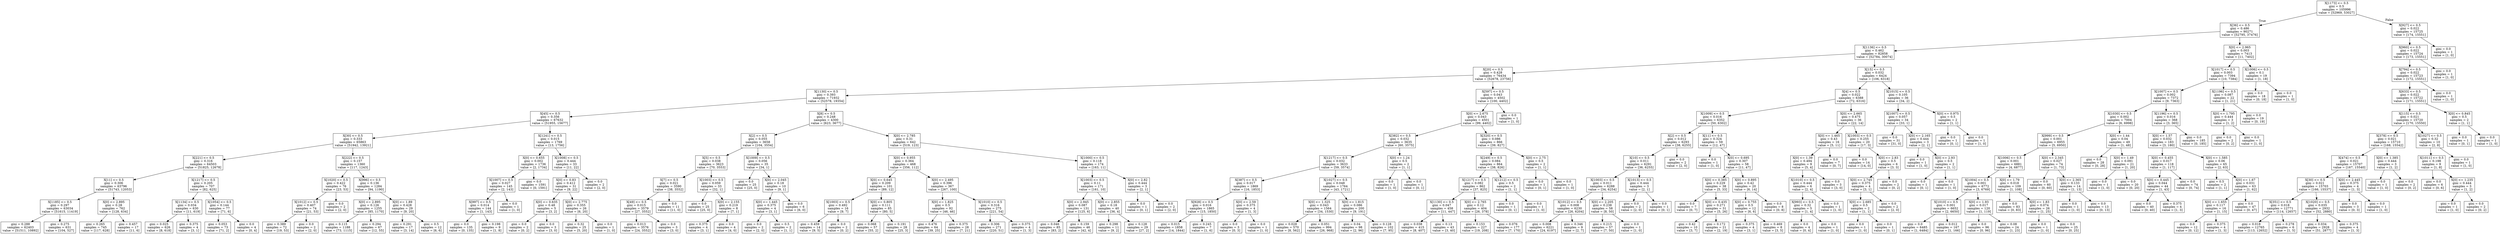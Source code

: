 digraph Tree {
node [shape=box] ;
0 [label="X[1173] <= 0.5\ngini = 0.5\nsamples = 105996\nvalue = [52969, 53027]"] ;
1 [label="X[36] <= 0.5\ngini = 0.486\nsamples = 90271\nvalue = [52795, 37476]"] ;
0 -> 1 [labeldistance=2.5, labelangle=45, headlabel="True"] ;
2 [label="X[1136] <= 0.5\ngini = 0.462\nsamples = 82858\nvalue = [52784, 30074]"] ;
1 -> 2 ;
3 [label="X[20] <= 0.5\ngini = 0.428\nsamples = 76434\nvalue = [52678, 23756]"] ;
2 -> 3 ;
4 [label="X[1130] <= 0.5\ngini = 0.393\nsamples = 71932\nvalue = [52578, 19354]"] ;
3 -> 4 ;
5 [label="X[45] <= 0.5\ngini = 0.356\nsamples = 67632\nvalue = [51955, 15677]"] ;
4 -> 5 ;
6 [label="X[30] <= 0.5\ngini = 0.333\nsamples = 65863\nvalue = [51942, 13921]"] ;
5 -> 6 ;
7 [label="X[221] <= 0.5\ngini = 0.316\nsamples = 64503\nvalue = [51825, 12678]"] ;
6 -> 7 ;
8 [label="X[11] <= 0.5\ngini = 0.306\nsamples = 63796\nvalue = [51743, 12053]"] ;
7 -> 8 ;
9 [label="X[1185] <= 0.5\ngini = 0.297\nsamples = 63034\nvalue = [51615, 11419]"] ;
8 -> 9 ;
10 [label="gini = 0.288\nsamples = 62403\nvalue = [51511, 10892]"] ;
9 -> 10 ;
11 [label="gini = 0.275\nsamples = 631\nvalue = [104, 527]"] ;
9 -> 11 ;
12 [label="X[0] <= 2.895\ngini = 0.28\nsamples = 762\nvalue = [128, 634]"] ;
8 -> 12 ;
13 [label="gini = 0.265\nsamples = 745\nvalue = [117, 628]"] ;
12 -> 13 ;
14 [label="gini = 0.457\nsamples = 17\nvalue = [11, 6]"] ;
12 -> 14 ;
15 [label="X[1217] <= 0.5\ngini = 0.205\nsamples = 707\nvalue = [82, 625]"] ;
7 -> 15 ;
16 [label="X[1134] <= 0.5\ngini = 0.034\nsamples = 630\nvalue = [11, 619]"] ;
15 -> 16 ;
17 [label="gini = 0.025\nsamples = 626\nvalue = [8, 618]"] ;
16 -> 17 ;
18 [label="gini = 0.375\nsamples = 4\nvalue = [3, 1]"] ;
16 -> 18 ;
19 [label="X[1054] <= 0.5\ngini = 0.144\nsamples = 77\nvalue = [71, 6]"] ;
15 -> 19 ;
20 [label="gini = 0.053\nsamples = 73\nvalue = [71, 2]"] ;
19 -> 20 ;
21 [label="gini = 0.0\nsamples = 4\nvalue = [0, 4]"] ;
19 -> 21 ;
22 [label="X[222] <= 0.5\ngini = 0.157\nsamples = 1360\nvalue = [117, 1243]"] ;
6 -> 22 ;
23 [label="X[1020] <= 0.5\ngini = 0.422\nsamples = 76\nvalue = [23, 53]"] ;
22 -> 23 ;
24 [label="X[1012] <= 0.5\ngini = 0.407\nsamples = 74\nvalue = [21, 53]"] ;
23 -> 24 ;
25 [label="gini = 0.389\nsamples = 72\nvalue = [19, 53]"] ;
24 -> 25 ;
26 [label="gini = 0.0\nsamples = 2\nvalue = [2, 0]"] ;
24 -> 26 ;
27 [label="gini = 0.0\nsamples = 2\nvalue = [2, 0]"] ;
23 -> 27 ;
28 [label="X[996] <= 0.5\ngini = 0.136\nsamples = 1284\nvalue = [94, 1190]"] ;
22 -> 28 ;
29 [label="X[0] <= 2.895\ngini = 0.126\nsamples = 1255\nvalue = [85, 1170]"] ;
28 -> 29 ;
30 [label="gini = 0.115\nsamples = 1188\nvalue = [73, 1115]"] ;
29 -> 30 ;
31 [label="gini = 0.294\nsamples = 67\nvalue = [12, 55]"] ;
29 -> 31 ;
32 [label="X[0] <= 1.89\ngini = 0.428\nsamples = 29\nvalue = [9, 20]"] ;
28 -> 32 ;
33 [label="gini = 0.291\nsamples = 17\nvalue = [3, 14]"] ;
32 -> 33 ;
34 [label="gini = 0.5\nsamples = 12\nvalue = [6, 6]"] ;
32 -> 34 ;
35 [label="X[1241] <= 0.5\ngini = 0.015\nsamples = 1769\nvalue = [13, 1756]"] ;
5 -> 35 ;
36 [label="X[0] <= 0.655\ngini = 0.002\nsamples = 1736\nvalue = [2, 1734]"] ;
35 -> 36 ;
37 [label="X[1007] <= 0.5\ngini = 0.027\nsamples = 145\nvalue = [2, 143]"] ;
36 -> 37 ;
38 [label="X[997] <= 0.5\ngini = 0.014\nsamples = 144\nvalue = [1, 143]"] ;
37 -> 38 ;
39 [label="gini = 0.0\nsamples = 135\nvalue = [0, 135]"] ;
38 -> 39 ;
40 [label="gini = 0.198\nsamples = 9\nvalue = [1, 8]"] ;
38 -> 40 ;
41 [label="gini = 0.0\nsamples = 1\nvalue = [1, 0]"] ;
37 -> 41 ;
42 [label="gini = 0.0\nsamples = 1591\nvalue = [0, 1591]"] ;
36 -> 42 ;
43 [label="X[1008] <= 0.5\ngini = 0.444\nsamples = 33\nvalue = [11, 22]"] ;
35 -> 43 ;
44 [label="X[0] <= 0.83\ngini = 0.412\nsamples = 31\nvalue = [9, 22]"] ;
43 -> 44 ;
45 [label="X[0] <= 0.635\ngini = 0.48\nsamples = 5\nvalue = [3, 2]"] ;
44 -> 45 ;
46 [label="gini = 0.0\nsamples = 2\nvalue = [0, 2]"] ;
45 -> 46 ;
47 [label="gini = 0.0\nsamples = 3\nvalue = [3, 0]"] ;
45 -> 47 ;
48 [label="X[0] <= 2.775\ngini = 0.355\nsamples = 26\nvalue = [6, 20]"] ;
44 -> 48 ;
49 [label="gini = 0.32\nsamples = 25\nvalue = [5, 20]"] ;
48 -> 49 ;
50 [label="gini = 0.0\nsamples = 1\nvalue = [1, 0]"] ;
48 -> 50 ;
51 [label="gini = 0.0\nsamples = 2\nvalue = [2, 0]"] ;
43 -> 51 ;
52 [label="X[8] <= 0.5\ngini = 0.248\nsamples = 4300\nvalue = [623, 3677]"] ;
4 -> 52 ;
53 [label="X[2] <= 0.5\ngini = 0.055\nsamples = 3658\nvalue = [104, 3554]"] ;
52 -> 53 ;
54 [label="X[5] <= 0.5\ngini = 0.038\nsamples = 3623\nvalue = [70, 3553]"] ;
53 -> 54 ;
55 [label="X[7] <= 0.5\ngini = 0.021\nsamples = 3590\nvalue = [38, 3552]"] ;
54 -> 55 ;
56 [label="X[49] <= 0.5\ngini = 0.015\nsamples = 3579\nvalue = [27, 3552]"] ;
55 -> 56 ;
57 [label="gini = 0.013\nsamples = 3576\nvalue = [24, 3552]"] ;
56 -> 57 ;
58 [label="gini = 0.0\nsamples = 3\nvalue = [3, 0]"] ;
56 -> 58 ;
59 [label="gini = 0.0\nsamples = 11\nvalue = [11, 0]"] ;
55 -> 59 ;
60 [label="X[1003] <= 0.5\ngini = 0.059\nsamples = 33\nvalue = [32, 1]"] ;
54 -> 60 ;
61 [label="gini = 0.0\nsamples = 25\nvalue = [25, 0]"] ;
60 -> 61 ;
62 [label="X[0] <= 2.155\ngini = 0.219\nsamples = 8\nvalue = [7, 1]"] ;
60 -> 62 ;
63 [label="gini = 0.375\nsamples = 4\nvalue = [3, 1]"] ;
62 -> 63 ;
64 [label="gini = 0.0\nsamples = 4\nvalue = [4, 0]"] ;
62 -> 64 ;
65 [label="X[1009] <= 0.5\ngini = 0.056\nsamples = 35\nvalue = [34, 1]"] ;
53 -> 65 ;
66 [label="gini = 0.0\nsamples = 25\nvalue = [25, 0]"] ;
65 -> 66 ;
67 [label="X[0] <= 2.045\ngini = 0.18\nsamples = 10\nvalue = [9, 1]"] ;
65 -> 67 ;
68 [label="X[0] <= 1.445\ngini = 0.375\nsamples = 4\nvalue = [3, 1]"] ;
67 -> 68 ;
69 [label="gini = 0.0\nsamples = 2\nvalue = [2, 0]"] ;
68 -> 69 ;
70 [label="gini = 0.5\nsamples = 2\nvalue = [1, 1]"] ;
68 -> 70 ;
71 [label="gini = 0.0\nsamples = 6\nvalue = [6, 0]"] ;
67 -> 71 ;
72 [label="X[0] <= 2.785\ngini = 0.31\nsamples = 642\nvalue = [519, 123]"] ;
52 -> 72 ;
73 [label="X[0] <= 0.955\ngini = 0.364\nsamples = 468\nvalue = [356, 112]"] ;
72 -> 73 ;
74 [label="X[0] <= 0.645\ngini = 0.209\nsamples = 101\nvalue = [89, 12]"] ;
73 -> 74 ;
75 [label="X[1003] <= 0.5\ngini = 0.492\nsamples = 16\nvalue = [9, 7]"] ;
74 -> 75 ;
76 [label="gini = 0.459\nsamples = 14\nvalue = [9, 5]"] ;
75 -> 76 ;
77 [label="gini = 0.0\nsamples = 2\nvalue = [0, 2]"] ;
75 -> 77 ;
78 [label="X[0] <= 0.805\ngini = 0.111\nsamples = 85\nvalue = [80, 5]"] ;
74 -> 78 ;
79 [label="gini = 0.068\nsamples = 57\nvalue = [55, 2]"] ;
78 -> 79 ;
80 [label="gini = 0.191\nsamples = 28\nvalue = [25, 3]"] ;
78 -> 80 ;
81 [label="X[0] <= 2.495\ngini = 0.396\nsamples = 367\nvalue = [267, 100]"] ;
73 -> 81 ;
82 [label="X[0] <= 1.825\ngini = 0.5\nsamples = 92\nvalue = [46, 46]"] ;
81 -> 82 ;
83 [label="gini = 0.476\nsamples = 64\nvalue = [39, 25]"] ;
82 -> 83 ;
84 [label="gini = 0.375\nsamples = 28\nvalue = [7, 21]"] ;
82 -> 84 ;
85 [label="X[1010] <= 0.5\ngini = 0.316\nsamples = 275\nvalue = [221, 54]"] ;
81 -> 85 ;
86 [label="gini = 0.306\nsamples = 271\nvalue = [220, 51]"] ;
85 -> 86 ;
87 [label="gini = 0.375\nsamples = 4\nvalue = [1, 3]"] ;
85 -> 87 ;
88 [label="X[1000] <= 0.5\ngini = 0.118\nsamples = 174\nvalue = [163, 11]"] ;
72 -> 88 ;
89 [label="X[1003] <= 0.5\ngini = 0.11\nsamples = 171\nvalue = [161, 10]"] ;
88 -> 89 ;
90 [label="X[0] <= 2.945\ngini = 0.087\nsamples = 131\nvalue = [125, 6]"] ;
89 -> 90 ;
91 [label="gini = 0.046\nsamples = 85\nvalue = [83, 2]"] ;
90 -> 91 ;
92 [label="gini = 0.159\nsamples = 46\nvalue = [42, 4]"] ;
90 -> 92 ;
93 [label="X[0] <= 2.855\ngini = 0.18\nsamples = 40\nvalue = [36, 4]"] ;
89 -> 93 ;
94 [label="gini = 0.298\nsamples = 11\nvalue = [9, 2]"] ;
93 -> 94 ;
95 [label="gini = 0.128\nsamples = 29\nvalue = [27, 2]"] ;
93 -> 95 ;
96 [label="X[0] <= 2.82\ngini = 0.444\nsamples = 3\nvalue = [2, 1]"] ;
88 -> 96 ;
97 [label="gini = 0.0\nsamples = 1\nvalue = [0, 1]"] ;
96 -> 97 ;
98 [label="gini = 0.0\nsamples = 2\nvalue = [2, 0]"] ;
96 -> 98 ;
99 [label="X[597] <= 0.5\ngini = 0.043\nsamples = 4502\nvalue = [100, 4402]"] ;
3 -> 99 ;
100 [label="X[0] <= 2.675\ngini = 0.043\nsamples = 4501\nvalue = [99, 4402]"] ;
99 -> 100 ;
101 [label="X[382] <= 0.5\ngini = 0.032\nsamples = 3635\nvalue = [60, 3575]"] ;
100 -> 101 ;
102 [label="X[1217] <= 0.5\ngini = 0.032\nsamples = 3633\nvalue = [59, 3574]"] ;
101 -> 102 ;
103 [label="X[387] <= 0.5\ngini = 0.017\nsamples = 1869\nvalue = [16, 1853]"] ;
102 -> 103 ;
104 [label="X[928] <= 0.5\ngini = 0.016\nsamples = 1865\nvalue = [15, 1850]"] ;
103 -> 104 ;
105 [label="gini = 0.015\nsamples = 1858\nvalue = [14, 1844]"] ;
104 -> 105 ;
106 [label="gini = 0.245\nsamples = 7\nvalue = [1, 6]"] ;
104 -> 106 ;
107 [label="X[0] <= 2.59\ngini = 0.375\nsamples = 4\nvalue = [1, 3]"] ;
103 -> 107 ;
108 [label="gini = 0.0\nsamples = 3\nvalue = [0, 3]"] ;
107 -> 108 ;
109 [label="gini = 0.0\nsamples = 1\nvalue = [1, 0]"] ;
107 -> 109 ;
110 [label="X[1027] <= 0.5\ngini = 0.048\nsamples = 1764\nvalue = [43, 1721]"] ;
102 -> 110 ;
111 [label="X[0] <= 1.325\ngini = 0.043\nsamples = 1564\nvalue = [34, 1530]"] ;
110 -> 111 ;
112 [label="gini = 0.028\nsamples = 570\nvalue = [8, 562]"] ;
111 -> 112 ;
113 [label="gini = 0.051\nsamples = 994\nvalue = [26, 968]"] ;
111 -> 113 ;
114 [label="X[0] <= 1.815\ngini = 0.086\nsamples = 200\nvalue = [9, 191]"] ;
110 -> 114 ;
115 [label="gini = 0.04\nsamples = 98\nvalue = [2, 96]"] ;
114 -> 115 ;
116 [label="gini = 0.128\nsamples = 102\nvalue = [7, 95]"] ;
114 -> 116 ;
117 [label="X[0] <= 1.24\ngini = 0.5\nsamples = 2\nvalue = [1, 1]"] ;
101 -> 117 ;
118 [label="gini = 0.0\nsamples = 1\nvalue = [1, 0]"] ;
117 -> 118 ;
119 [label="gini = 0.0\nsamples = 1\nvalue = [0, 1]"] ;
117 -> 119 ;
120 [label="X[320] <= 0.5\ngini = 0.086\nsamples = 866\nvalue = [39, 827]"] ;
100 -> 120 ;
121 [label="X[249] <= 0.5\ngini = 0.084\nsamples = 864\nvalue = [38, 826]"] ;
120 -> 121 ;
122 [label="X[1217] <= 0.5\ngini = 0.082\nsamples = 862\nvalue = [37, 825]"] ;
121 -> 122 ;
123 [label="X[1130] <= 0.5\ngini = 0.047\nsamples = 458\nvalue = [11, 447]"] ;
122 -> 123 ;
124 [label="gini = 0.038\nsamples = 415\nvalue = [8, 407]"] ;
123 -> 124 ;
125 [label="gini = 0.13\nsamples = 43\nvalue = [3, 40]"] ;
123 -> 125 ;
126 [label="X[0] <= 2.765\ngini = 0.12\nsamples = 404\nvalue = [26, 378]"] ;
122 -> 126 ;
127 [label="gini = 0.153\nsamples = 227\nvalue = [19, 208]"] ;
126 -> 127 ;
128 [label="gini = 0.076\nsamples = 177\nvalue = [7, 170]"] ;
126 -> 128 ;
129 [label="X[1212] <= 0.5\ngini = 0.5\nsamples = 2\nvalue = [1, 1]"] ;
121 -> 129 ;
130 [label="gini = 0.0\nsamples = 1\nvalue = [0, 1]"] ;
129 -> 130 ;
131 [label="gini = 0.0\nsamples = 1\nvalue = [1, 0]"] ;
129 -> 131 ;
132 [label="X[0] <= 2.75\ngini = 0.5\nsamples = 2\nvalue = [1, 1]"] ;
120 -> 132 ;
133 [label="gini = 0.0\nsamples = 1\nvalue = [0, 1]"] ;
132 -> 133 ;
134 [label="gini = 0.0\nsamples = 1\nvalue = [1, 0]"] ;
132 -> 134 ;
135 [label="gini = 0.0\nsamples = 1\nvalue = [1, 0]"] ;
99 -> 135 ;
136 [label="X[15] <= 0.5\ngini = 0.032\nsamples = 6424\nvalue = [106, 6318]"] ;
2 -> 136 ;
137 [label="X[4] <= 0.5\ngini = 0.022\nsamples = 6388\nvalue = [72, 6316]"] ;
136 -> 137 ;
138 [label="X[1009] <= 0.5\ngini = 0.016\nsamples = 6352\nvalue = [50, 6302]"] ;
137 -> 138 ;
139 [label="X[2] <= 0.5\ngini = 0.012\nsamples = 6293\nvalue = [38, 6255]"] ;
138 -> 139 ;
140 [label="X[10] <= 0.5\ngini = 0.011\nsamples = 6291\nvalue = [36, 6255]"] ;
139 -> 140 ;
141 [label="X[1003] <= 0.5\ngini = 0.011\nsamples = 6288\nvalue = [34, 6254]"] ;
140 -> 141 ;
142 [label="X[1012] <= 0.5\ngini = 0.008\nsamples = 6230\nvalue = [26, 6204]"] ;
141 -> 142 ;
143 [label="gini = 0.008\nsamples = 6221\nvalue = [24, 6197]"] ;
142 -> 143 ;
144 [label="gini = 0.346\nsamples = 9\nvalue = [2, 7]"] ;
142 -> 144 ;
145 [label="X[0] <= 2.205\ngini = 0.238\nsamples = 58\nvalue = [8, 50]"] ;
141 -> 145 ;
146 [label="gini = 0.215\nsamples = 57\nvalue = [7, 50]"] ;
145 -> 146 ;
147 [label="gini = 0.0\nsamples = 1\nvalue = [1, 0]"] ;
145 -> 147 ;
148 [label="X[1013] <= 0.5\ngini = 0.444\nsamples = 3\nvalue = [2, 1]"] ;
140 -> 148 ;
149 [label="gini = 0.0\nsamples = 2\nvalue = [2, 0]"] ;
148 -> 149 ;
150 [label="gini = 0.0\nsamples = 1\nvalue = [0, 1]"] ;
148 -> 150 ;
151 [label="gini = 0.0\nsamples = 2\nvalue = [2, 0]"] ;
139 -> 151 ;
152 [label="X[11] <= 0.5\ngini = 0.324\nsamples = 59\nvalue = [12, 47]"] ;
138 -> 152 ;
153 [label="gini = 0.0\nsamples = 1\nvalue = [1, 0]"] ;
152 -> 153 ;
154 [label="X[0] <= 0.695\ngini = 0.307\nsamples = 58\nvalue = [11, 47]"] ;
152 -> 154 ;
155 [label="X[0] <= 0.385\ngini = 0.229\nsamples = 38\nvalue = [5, 33]"] ;
154 -> 155 ;
156 [label="gini = 0.0\nsamples = 7\nvalue = [0, 7]"] ;
155 -> 156 ;
157 [label="X[0] <= 0.435\ngini = 0.271\nsamples = 31\nvalue = [5, 26]"] ;
155 -> 157 ;
158 [label="gini = 0.42\nsamples = 10\nvalue = [3, 7]"] ;
157 -> 158 ;
159 [label="gini = 0.172\nsamples = 21\nvalue = [2, 19]"] ;
157 -> 159 ;
160 [label="X[0] <= 0.895\ngini = 0.42\nsamples = 20\nvalue = [6, 14]"] ;
154 -> 160 ;
161 [label="X[0] <= 0.755\ngini = 0.5\nsamples = 12\nvalue = [6, 6]"] ;
160 -> 161 ;
162 [label="gini = 0.375\nsamples = 4\nvalue = [3, 1]"] ;
161 -> 162 ;
163 [label="gini = 0.469\nsamples = 8\nvalue = [3, 5]"] ;
161 -> 163 ;
164 [label="gini = 0.0\nsamples = 8\nvalue = [0, 8]"] ;
160 -> 164 ;
165 [label="X[0] <= 2.665\ngini = 0.475\nsamples = 36\nvalue = [22, 14]"] ;
137 -> 165 ;
166 [label="X[0] <= 1.465\ngini = 0.43\nsamples = 16\nvalue = [5, 11]"] ;
165 -> 166 ;
167 [label="X[0] <= 1.39\ngini = 0.494\nsamples = 9\nvalue = [5, 4]"] ;
166 -> 167 ;
168 [label="X[1010] <= 0.5\ngini = 0.444\nsamples = 6\nvalue = [2, 4]"] ;
167 -> 168 ;
169 [label="X[993] <= 0.5\ngini = 0.32\nsamples = 5\nvalue = [1, 4]"] ;
168 -> 169 ;
170 [label="gini = 0.0\nsamples = 4\nvalue = [0, 4]"] ;
169 -> 170 ;
171 [label="gini = 0.0\nsamples = 1\nvalue = [1, 0]"] ;
169 -> 171 ;
172 [label="gini = 0.0\nsamples = 1\nvalue = [1, 0]"] ;
168 -> 172 ;
173 [label="gini = 0.0\nsamples = 3\nvalue = [3, 0]"] ;
167 -> 173 ;
174 [label="gini = 0.0\nsamples = 7\nvalue = [0, 7]"] ;
166 -> 174 ;
175 [label="X[1003] <= 0.5\ngini = 0.255\nsamples = 20\nvalue = [17, 3]"] ;
165 -> 175 ;
176 [label="gini = 0.0\nsamples = 14\nvalue = [14, 0]"] ;
175 -> 176 ;
177 [label="X[0] <= 2.83\ngini = 0.5\nsamples = 6\nvalue = [3, 3]"] ;
175 -> 177 ;
178 [label="X[0] <= 2.745\ngini = 0.375\nsamples = 4\nvalue = [3, 1]"] ;
177 -> 178 ;
179 [label="X[0] <= 2.685\ngini = 0.5\nsamples = 2\nvalue = [1, 1]"] ;
178 -> 179 ;
180 [label="gini = 0.0\nsamples = 1\nvalue = [1, 0]"] ;
179 -> 180 ;
181 [label="gini = 0.0\nsamples = 1\nvalue = [0, 1]"] ;
179 -> 181 ;
182 [label="gini = 0.0\nsamples = 2\nvalue = [2, 0]"] ;
178 -> 182 ;
183 [label="gini = 0.0\nsamples = 2\nvalue = [0, 2]"] ;
177 -> 183 ;
184 [label="X[1015] <= 0.5\ngini = 0.105\nsamples = 36\nvalue = [34, 2]"] ;
136 -> 184 ;
185 [label="X[1007] <= 0.5\ngini = 0.057\nsamples = 34\nvalue = [33, 1]"] ;
184 -> 185 ;
186 [label="gini = 0.0\nsamples = 31\nvalue = [31, 0]"] ;
185 -> 186 ;
187 [label="X[0] <= 2.165\ngini = 0.444\nsamples = 3\nvalue = [2, 1]"] ;
185 -> 187 ;
188 [label="gini = 0.0\nsamples = 1\nvalue = [1, 0]"] ;
187 -> 188 ;
189 [label="X[0] <= 2.93\ngini = 0.5\nsamples = 2\nvalue = [1, 1]"] ;
187 -> 189 ;
190 [label="gini = 0.0\nsamples = 1\nvalue = [0, 1]"] ;
189 -> 190 ;
191 [label="gini = 0.0\nsamples = 1\nvalue = [1, 0]"] ;
189 -> 191 ;
192 [label="X[0] <= 0.975\ngini = 0.5\nsamples = 2\nvalue = [1, 1]"] ;
184 -> 192 ;
193 [label="gini = 0.0\nsamples = 1\nvalue = [0, 1]"] ;
192 -> 193 ;
194 [label="gini = 0.0\nsamples = 1\nvalue = [1, 0]"] ;
192 -> 194 ;
195 [label="X[0] <= 2.965\ngini = 0.003\nsamples = 7413\nvalue = [11, 7402]"] ;
1 -> 195 ;
196 [label="X[1017] <= 0.5\ngini = 0.003\nsamples = 7394\nvalue = [10, 7384]"] ;
195 -> 196 ;
197 [label="X[1007] <= 0.5\ngini = 0.002\nsamples = 7372\nvalue = [9, 7363]"] ;
196 -> 197 ;
198 [label="X[1030] <= 0.5\ngini = 0.002\nsamples = 7004\nvalue = [6, 6998]"] ;
197 -> 198 ;
199 [label="X[999] <= 0.5\ngini = 0.001\nsamples = 6955\nvalue = [5, 6950]"] ;
198 -> 199 ;
200 [label="X[1006] <= 0.5\ngini = 0.001\nsamples = 6881\nvalue = [4, 6877]"] ;
199 -> 200 ;
201 [label="X[1004] <= 0.5\ngini = 0.001\nsamples = 6772\nvalue = [3, 6769]"] ;
200 -> 201 ;
202 [label="X[1010] <= 0.5\ngini = 0.001\nsamples = 6652\nvalue = [2, 6650]"] ;
201 -> 202 ;
203 [label="gini = 0.0\nsamples = 6485\nvalue = [1, 6484]"] ;
202 -> 203 ;
204 [label="gini = 0.012\nsamples = 167\nvalue = [1, 166]"] ;
202 -> 204 ;
205 [label="X[0] <= 1.93\ngini = 0.017\nsamples = 120\nvalue = [1, 119]"] ;
201 -> 205 ;
206 [label="gini = 0.0\nsamples = 96\nvalue = [0, 96]"] ;
205 -> 206 ;
207 [label="gini = 0.08\nsamples = 24\nvalue = [1, 23]"] ;
205 -> 207 ;
208 [label="X[0] <= 1.79\ngini = 0.018\nsamples = 109\nvalue = [1, 108]"] ;
200 -> 208 ;
209 [label="gini = 0.0\nsamples = 83\nvalue = [0, 83]"] ;
208 -> 209 ;
210 [label="X[0] <= 1.83\ngini = 0.074\nsamples = 26\nvalue = [1, 25]"] ;
208 -> 210 ;
211 [label="gini = 0.0\nsamples = 1\nvalue = [1, 0]"] ;
210 -> 211 ;
212 [label="gini = 0.0\nsamples = 25\nvalue = [0, 25]"] ;
210 -> 212 ;
213 [label="X[0] <= 2.345\ngini = 0.027\nsamples = 74\nvalue = [1, 73]"] ;
199 -> 213 ;
214 [label="gini = 0.0\nsamples = 60\nvalue = [0, 60]"] ;
213 -> 214 ;
215 [label="X[0] <= 2.365\ngini = 0.133\nsamples = 14\nvalue = [1, 13]"] ;
213 -> 215 ;
216 [label="gini = 0.0\nsamples = 1\nvalue = [1, 0]"] ;
215 -> 216 ;
217 [label="gini = 0.0\nsamples = 13\nvalue = [0, 13]"] ;
215 -> 217 ;
218 [label="X[0] <= 1.44\ngini = 0.04\nsamples = 49\nvalue = [1, 48]"] ;
198 -> 218 ;
219 [label="gini = 0.0\nsamples = 28\nvalue = [0, 28]"] ;
218 -> 219 ;
220 [label="X[0] <= 1.49\ngini = 0.091\nsamples = 21\nvalue = [1, 20]"] ;
218 -> 220 ;
221 [label="gini = 0.0\nsamples = 1\nvalue = [1, 0]"] ;
220 -> 221 ;
222 [label="gini = 0.0\nsamples = 20\nvalue = [0, 20]"] ;
220 -> 222 ;
223 [label="X[1196] <= 0.5\ngini = 0.016\nsamples = 368\nvalue = [3, 365]"] ;
197 -> 223 ;
224 [label="X[0] <= 1.57\ngini = 0.032\nsamples = 183\nvalue = [3, 180]"] ;
223 -> 224 ;
225 [label="X[0] <= 0.455\ngini = 0.017\nsamples = 118\nvalue = [1, 117]"] ;
224 -> 225 ;
226 [label="X[0] <= 0.445\ngini = 0.044\nsamples = 44\nvalue = [1, 43]"] ;
225 -> 226 ;
227 [label="gini = 0.0\nsamples = 40\nvalue = [0, 40]"] ;
226 -> 227 ;
228 [label="gini = 0.375\nsamples = 4\nvalue = [1, 3]"] ;
226 -> 228 ;
229 [label="gini = 0.0\nsamples = 74\nvalue = [0, 74]"] ;
225 -> 229 ;
230 [label="X[0] <= 1.585\ngini = 0.06\nsamples = 65\nvalue = [2, 63]"] ;
224 -> 230 ;
231 [label="gini = 0.5\nsamples = 2\nvalue = [1, 1]"] ;
230 -> 231 ;
232 [label="X[0] <= 1.67\ngini = 0.031\nsamples = 63\nvalue = [1, 62]"] ;
230 -> 232 ;
233 [label="X[0] <= 1.655\ngini = 0.117\nsamples = 16\nvalue = [1, 15]"] ;
232 -> 233 ;
234 [label="gini = 0.0\nsamples = 12\nvalue = [0, 12]"] ;
233 -> 234 ;
235 [label="gini = 0.375\nsamples = 4\nvalue = [1, 3]"] ;
233 -> 235 ;
236 [label="gini = 0.0\nsamples = 47\nvalue = [0, 47]"] ;
232 -> 236 ;
237 [label="gini = 0.0\nsamples = 185\nvalue = [0, 185]"] ;
223 -> 237 ;
238 [label="X[1196] <= 0.5\ngini = 0.087\nsamples = 22\nvalue = [1, 21]"] ;
196 -> 238 ;
239 [label="X[0] <= 1.795\ngini = 0.444\nsamples = 3\nvalue = [1, 2]"] ;
238 -> 239 ;
240 [label="gini = 0.0\nsamples = 2\nvalue = [0, 2]"] ;
239 -> 240 ;
241 [label="gini = 0.0\nsamples = 1\nvalue = [1, 0]"] ;
239 -> 241 ;
242 [label="gini = 0.0\nsamples = 19\nvalue = [0, 19]"] ;
238 -> 242 ;
243 [label="X[1006] <= 0.5\ngini = 0.1\nsamples = 19\nvalue = [1, 18]"] ;
195 -> 243 ;
244 [label="gini = 0.0\nsamples = 18\nvalue = [0, 18]"] ;
243 -> 244 ;
245 [label="gini = 0.0\nsamples = 1\nvalue = [1, 0]"] ;
243 -> 245 ;
246 [label="X[927] <= 0.5\ngini = 0.022\nsamples = 15725\nvalue = [174, 15551]"] ;
0 -> 246 [labeldistance=2.5, labelangle=-45, headlabel="False"] ;
247 [label="X[960] <= 0.5\ngini = 0.022\nsamples = 15724\nvalue = [173, 15551]"] ;
246 -> 247 ;
248 [label="X[794] <= 0.5\ngini = 0.022\nsamples = 15723\nvalue = [172, 15551]"] ;
247 -> 248 ;
249 [label="X[633] <= 0.5\ngini = 0.022\nsamples = 15722\nvalue = [171, 15551]"] ;
248 -> 249 ;
250 [label="X[115] <= 0.5\ngini = 0.021\nsamples = 15720\nvalue = [170, 15550]"] ;
249 -> 250 ;
251 [label="X[378] <= 0.5\ngini = 0.021\nsamples = 15710\nvalue = [168, 15542]"] ;
250 -> 251 ;
252 [label="X[474] <= 0.5\ngini = 0.021\nsamples = 15707\nvalue = [167, 15540]"] ;
251 -> 252 ;
253 [label="X[30] <= 0.5\ngini = 0.021\nsamples = 15703\nvalue = [166, 15537]"] ;
252 -> 253 ;
254 [label="X[351] <= 0.5\ngini = 0.018\nsamples = 12771\nvalue = [114, 12657]"] ;
253 -> 254 ;
255 [label="gini = 0.018\nsamples = 12765\nvalue = [113, 12652]"] ;
254 -> 255 ;
256 [label="gini = 0.278\nsamples = 6\nvalue = [1, 5]"] ;
254 -> 256 ;
257 [label="X[1020] <= 0.5\ngini = 0.035\nsamples = 2932\nvalue = [52, 2880]"] ;
253 -> 257 ;
258 [label="gini = 0.034\nsamples = 2928\nvalue = [51, 2877]"] ;
257 -> 258 ;
259 [label="gini = 0.375\nsamples = 4\nvalue = [1, 3]"] ;
257 -> 259 ;
260 [label="X[0] <= 2.445\ngini = 0.375\nsamples = 4\nvalue = [1, 3]"] ;
252 -> 260 ;
261 [label="gini = 0.0\nsamples = 3\nvalue = [0, 3]"] ;
260 -> 261 ;
262 [label="gini = 0.0\nsamples = 1\nvalue = [1, 0]"] ;
260 -> 262 ;
263 [label="X[0] <= 1.385\ngini = 0.444\nsamples = 3\nvalue = [1, 2]"] ;
251 -> 263 ;
264 [label="gini = 0.0\nsamples = 1\nvalue = [1, 0]"] ;
263 -> 264 ;
265 [label="gini = 0.0\nsamples = 2\nvalue = [0, 2]"] ;
263 -> 265 ;
266 [label="X[1027] <= 0.5\ngini = 0.32\nsamples = 10\nvalue = [2, 8]"] ;
250 -> 266 ;
267 [label="X[1011] <= 0.5\ngini = 0.198\nsamples = 9\nvalue = [1, 8]"] ;
266 -> 267 ;
268 [label="gini = 0.0\nsamples = 6\nvalue = [0, 6]"] ;
267 -> 268 ;
269 [label="X[0] <= 1.235\ngini = 0.444\nsamples = 3\nvalue = [1, 2]"] ;
267 -> 269 ;
270 [label="gini = 0.0\nsamples = 1\nvalue = [1, 0]"] ;
269 -> 270 ;
271 [label="gini = 0.0\nsamples = 2\nvalue = [0, 2]"] ;
269 -> 271 ;
272 [label="gini = 0.0\nsamples = 1\nvalue = [1, 0]"] ;
266 -> 272 ;
273 [label="X[0] <= 0.845\ngini = 0.5\nsamples = 2\nvalue = [1, 1]"] ;
249 -> 273 ;
274 [label="gini = 0.0\nsamples = 1\nvalue = [0, 1]"] ;
273 -> 274 ;
275 [label="gini = 0.0\nsamples = 1\nvalue = [1, 0]"] ;
273 -> 275 ;
276 [label="gini = 0.0\nsamples = 1\nvalue = [1, 0]"] ;
248 -> 276 ;
277 [label="gini = 0.0\nsamples = 1\nvalue = [1, 0]"] ;
247 -> 277 ;
278 [label="gini = 0.0\nsamples = 1\nvalue = [1, 0]"] ;
246 -> 278 ;
}